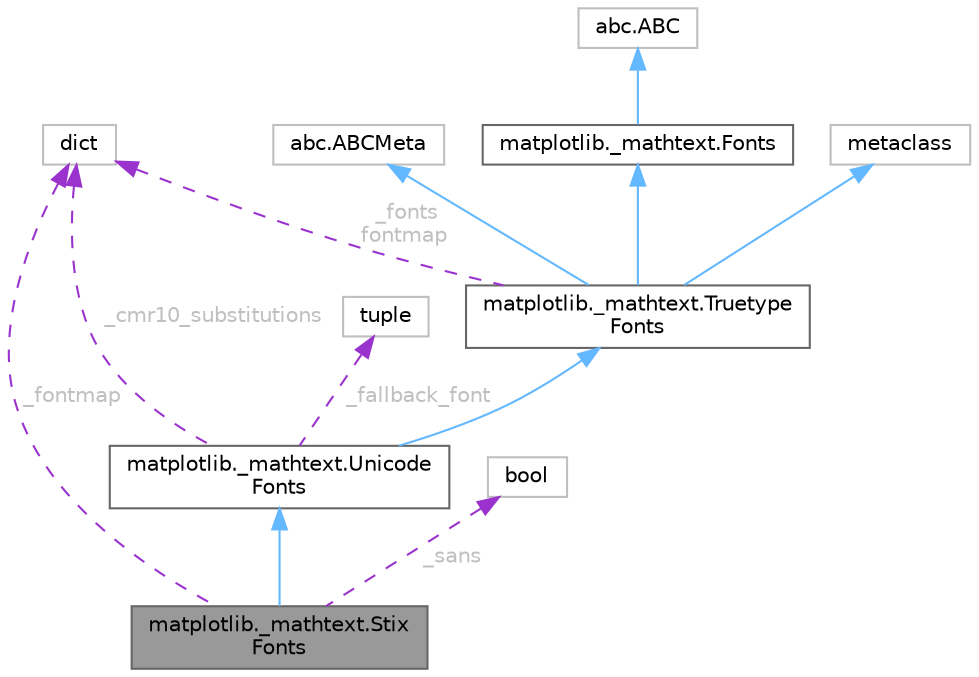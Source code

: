 digraph "matplotlib._mathtext.StixFonts"
{
 // LATEX_PDF_SIZE
  bgcolor="transparent";
  edge [fontname=Helvetica,fontsize=10,labelfontname=Helvetica,labelfontsize=10];
  node [fontname=Helvetica,fontsize=10,shape=box,height=0.2,width=0.4];
  Node1 [id="Node000001",label="matplotlib._mathtext.Stix\lFonts",height=0.2,width=0.4,color="gray40", fillcolor="grey60", style="filled", fontcolor="black",tooltip=" "];
  Node2 -> Node1 [id="edge12_Node000001_Node000002",dir="back",color="steelblue1",style="solid",tooltip=" "];
  Node2 [id="Node000002",label="matplotlib._mathtext.Unicode\lFonts",height=0.2,width=0.4,color="gray40", fillcolor="white", style="filled",URL="$d2/d5f/classmatplotlib_1_1__mathtext_1_1UnicodeFonts.html",tooltip=" "];
  Node3 -> Node2 [id="edge13_Node000002_Node000003",dir="back",color="steelblue1",style="solid",tooltip=" "];
  Node3 [id="Node000003",label="matplotlib._mathtext.Truetype\lFonts",height=0.2,width=0.4,color="gray40", fillcolor="white", style="filled",URL="$d6/da5/classmatplotlib_1_1__mathtext_1_1TruetypeFonts.html",tooltip=" "];
  Node4 -> Node3 [id="edge14_Node000003_Node000004",dir="back",color="steelblue1",style="solid",tooltip=" "];
  Node4 [id="Node000004",label="matplotlib._mathtext.Fonts",height=0.2,width=0.4,color="gray40", fillcolor="white", style="filled",URL="$d3/d2f/classmatplotlib_1_1__mathtext_1_1Fonts.html",tooltip=" "];
  Node5 -> Node4 [id="edge15_Node000004_Node000005",dir="back",color="steelblue1",style="solid",tooltip=" "];
  Node5 [id="Node000005",label="abc.ABC",height=0.2,width=0.4,color="grey75", fillcolor="white", style="filled",tooltip=" "];
  Node6 -> Node3 [id="edge16_Node000003_Node000006",dir="back",color="steelblue1",style="solid",tooltip=" "];
  Node6 [id="Node000006",label="metaclass",height=0.2,width=0.4,color="grey75", fillcolor="white", style="filled",URL="$d1/d9a/classmetaclass.html",tooltip=" "];
  Node7 -> Node3 [id="edge17_Node000003_Node000007",dir="back",color="steelblue1",style="solid",tooltip=" "];
  Node7 [id="Node000007",label="abc.ABCMeta",height=0.2,width=0.4,color="grey75", fillcolor="white", style="filled",tooltip=" "];
  Node8 -> Node3 [id="edge18_Node000003_Node000008",dir="back",color="darkorchid3",style="dashed",tooltip=" ",label=" _fonts\nfontmap",fontcolor="grey" ];
  Node8 [id="Node000008",label="dict",height=0.2,width=0.4,color="grey75", fillcolor="white", style="filled",tooltip=" "];
  Node8 -> Node2 [id="edge19_Node000002_Node000008",dir="back",color="darkorchid3",style="dashed",tooltip=" ",label=" _cmr10_substitutions",fontcolor="grey" ];
  Node9 -> Node2 [id="edge20_Node000002_Node000009",dir="back",color="darkorchid3",style="dashed",tooltip=" ",label=" _fallback_font",fontcolor="grey" ];
  Node9 [id="Node000009",label="tuple",height=0.2,width=0.4,color="grey75", fillcolor="white", style="filled",tooltip=" "];
  Node8 -> Node1 [id="edge21_Node000001_Node000008",dir="back",color="darkorchid3",style="dashed",tooltip=" ",label=" _fontmap",fontcolor="grey" ];
  Node10 -> Node1 [id="edge22_Node000001_Node000010",dir="back",color="darkorchid3",style="dashed",tooltip=" ",label=" _sans",fontcolor="grey" ];
  Node10 [id="Node000010",label="bool",height=0.2,width=0.4,color="grey75", fillcolor="white", style="filled",tooltip=" "];
}
